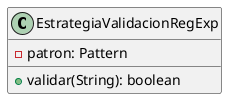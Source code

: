 @startuml
'https://plantuml.com/class-diagram

class EstrategiaValidacionRegExp {
  - patron: Pattern
  + validar(String): boolean
}

@enduml